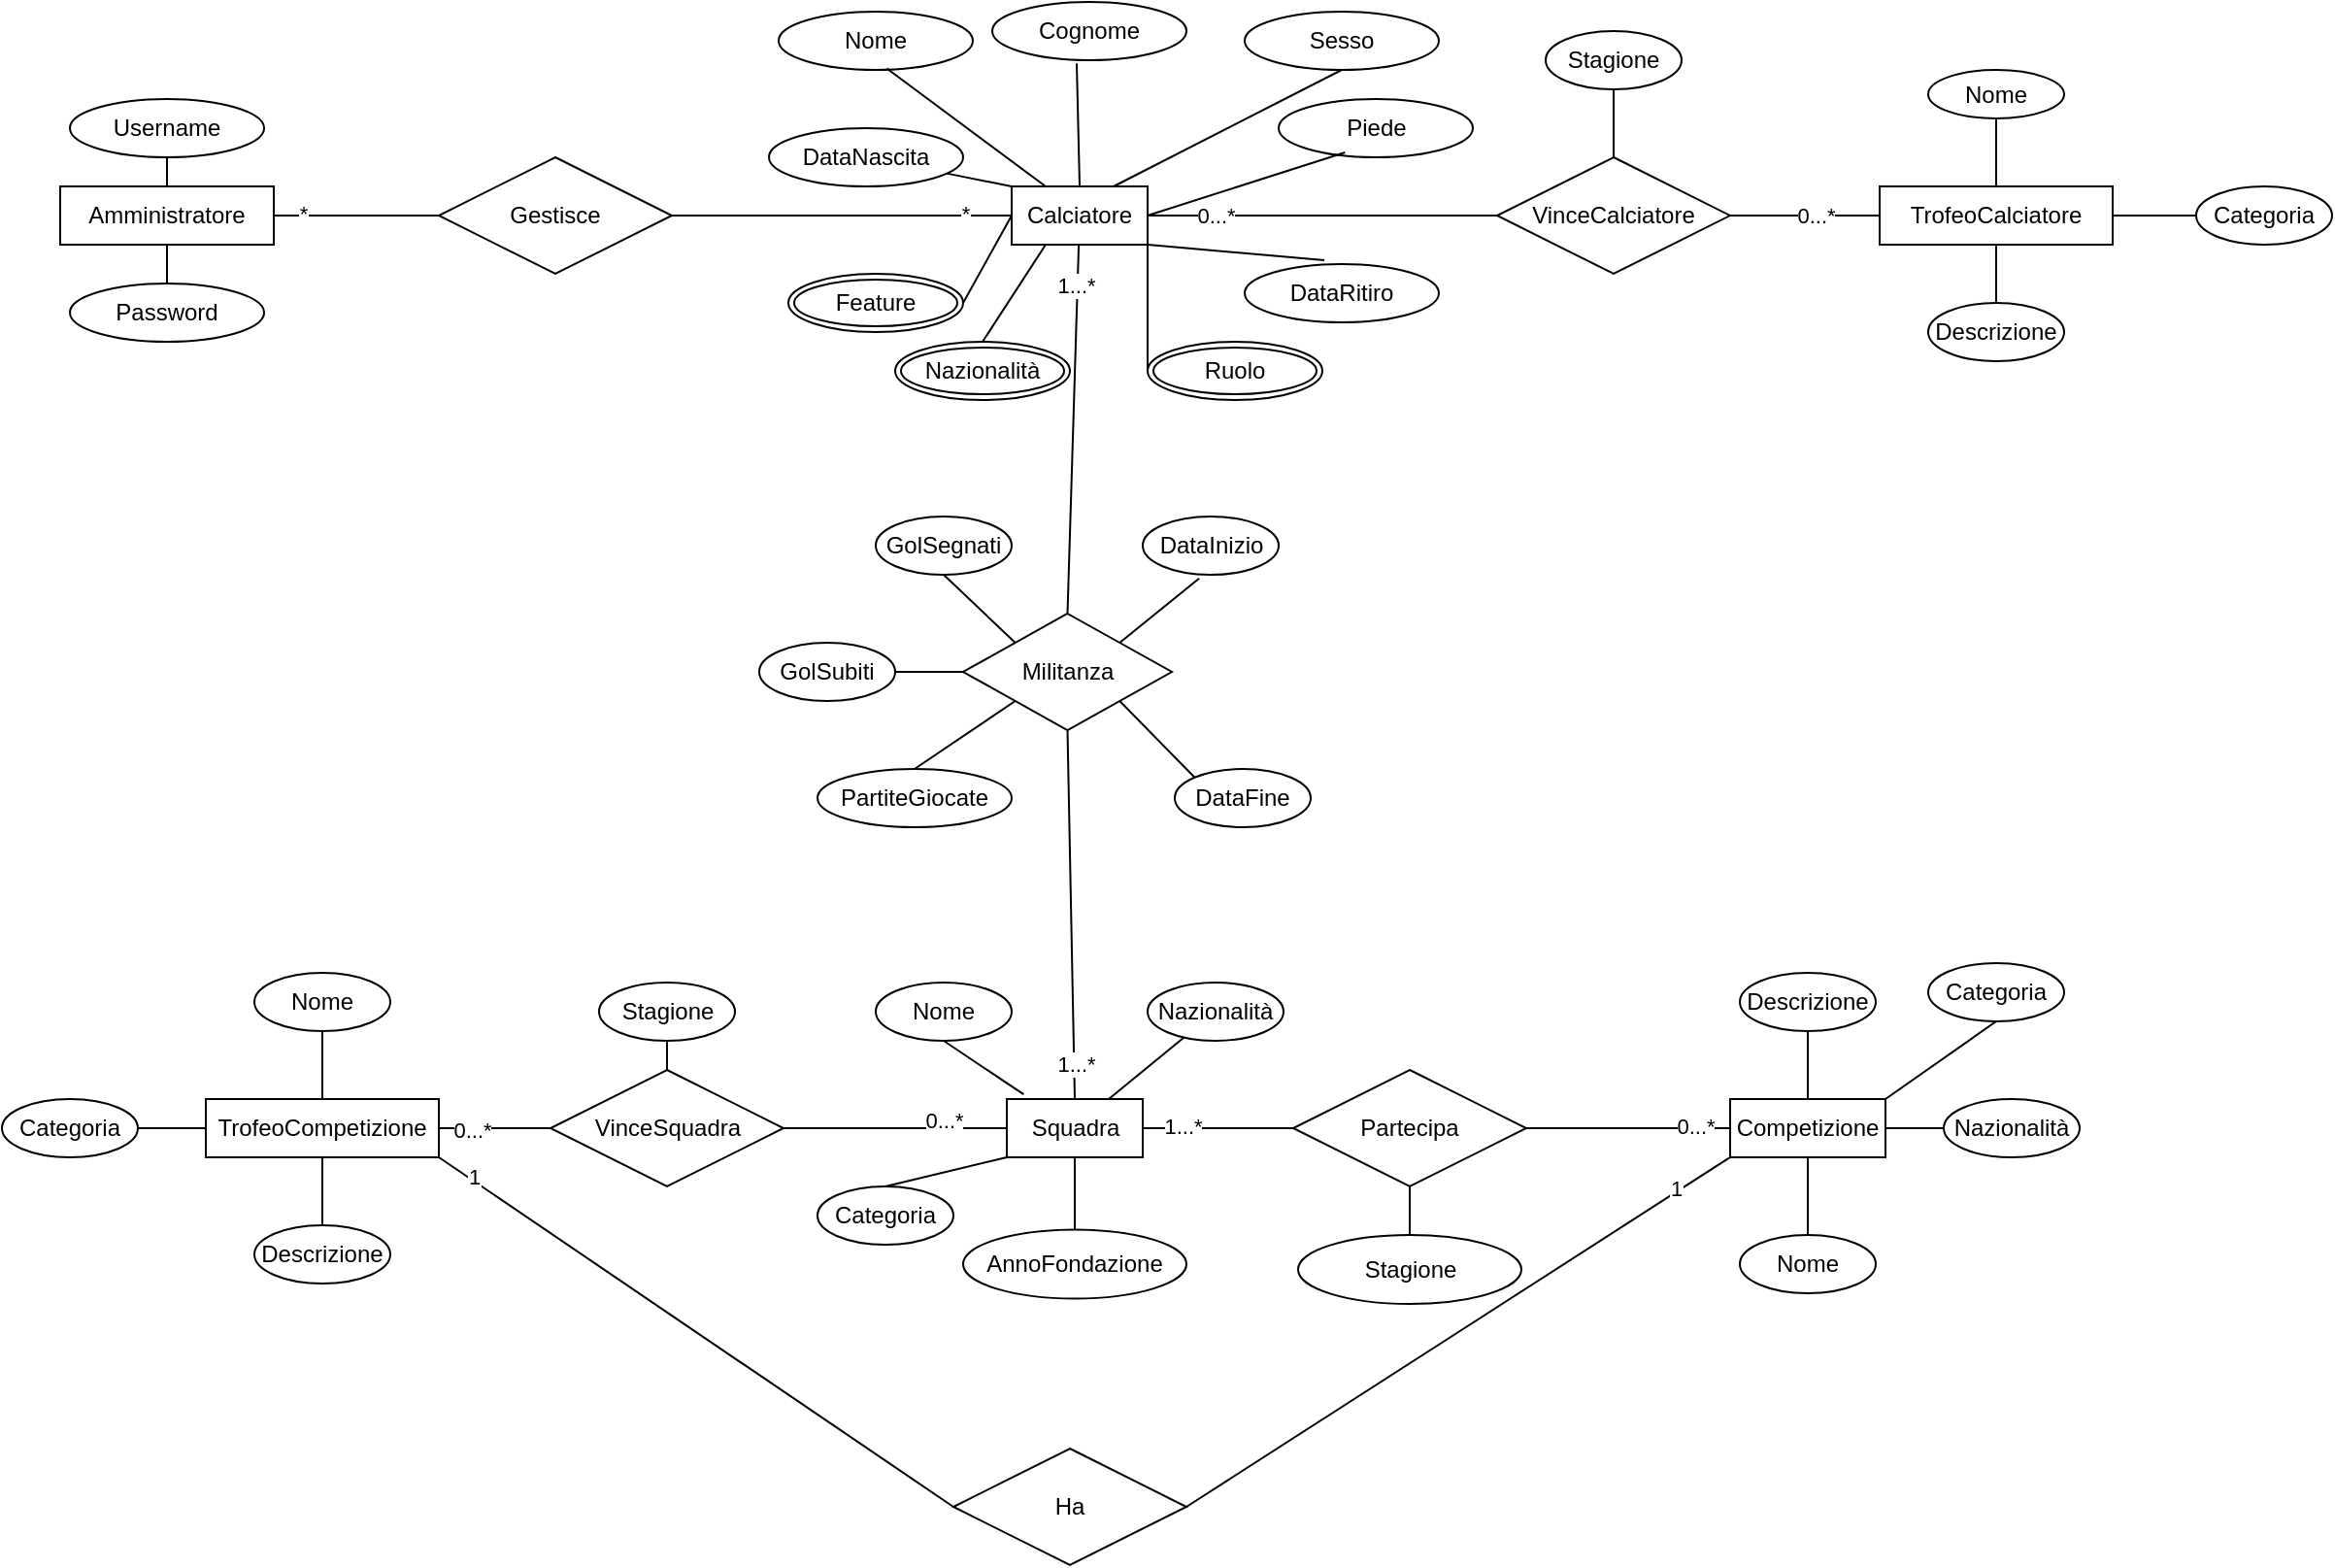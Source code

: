 <mxfile version="24.0.2" type="device">
  <diagram id="C5RBs43oDa-KdzZeNtuy" name="Page-1">
    <mxGraphModel dx="2117" dy="1707" grid="1" gridSize="10" guides="1" tooltips="1" connect="1" arrows="1" fold="1" page="1" pageScale="1" pageWidth="827" pageHeight="1169" math="0" shadow="0">
      <root>
        <mxCell id="WIyWlLk6GJQsqaUBKTNV-0" />
        <mxCell id="WIyWlLk6GJQsqaUBKTNV-1" parent="WIyWlLk6GJQsqaUBKTNV-0" />
        <mxCell id="1NZBN1DP3-KnoKSpKNE3-0" value="Calciatore" style="rounded=0;whiteSpace=wrap;html=1;" parent="WIyWlLk6GJQsqaUBKTNV-1" vertex="1">
          <mxGeometry x="260" y="-10" width="70" height="30" as="geometry" />
        </mxCell>
        <mxCell id="1NZBN1DP3-KnoKSpKNE3-1" value="Militanza" style="shape=rhombus;perimeter=rhombusPerimeter;whiteSpace=wrap;html=1;align=center;" parent="WIyWlLk6GJQsqaUBKTNV-1" vertex="1">
          <mxGeometry x="235" y="210" width="107.5" height="60" as="geometry" />
        </mxCell>
        <mxCell id="1NZBN1DP3-KnoKSpKNE3-3" value="TrofeoCalciatore" style="rounded=0;whiteSpace=wrap;html=1;" parent="WIyWlLk6GJQsqaUBKTNV-1" vertex="1">
          <mxGeometry x="707" y="-10" width="120" height="30" as="geometry" />
        </mxCell>
        <mxCell id="1NZBN1DP3-KnoKSpKNE3-4" value="Squadra" style="rounded=0;whiteSpace=wrap;html=1;" parent="WIyWlLk6GJQsqaUBKTNV-1" vertex="1">
          <mxGeometry x="257.5" y="460" width="70" height="30" as="geometry" />
        </mxCell>
        <mxCell id="1NZBN1DP3-KnoKSpKNE3-5" value="Competizione" style="rounded=0;whiteSpace=wrap;html=1;" parent="WIyWlLk6GJQsqaUBKTNV-1" vertex="1">
          <mxGeometry x="630" y="460" width="80" height="30" as="geometry" />
        </mxCell>
        <mxCell id="1NZBN1DP3-KnoKSpKNE3-25" value="" style="endArrow=none;html=1;rounded=0;exitX=1;exitY=0.5;exitDx=0;exitDy=0;entryX=0;entryY=0.5;entryDx=0;entryDy=0;" parent="WIyWlLk6GJQsqaUBKTNV-1" source="HXaW3dYZVn4k2560jxuQ-22" target="1NZBN1DP3-KnoKSpKNE3-3" edge="1">
          <mxGeometry relative="1" as="geometry">
            <mxPoint x="403" y="-110" as="sourcePoint" />
            <mxPoint x="485" as="targetPoint" />
          </mxGeometry>
        </mxCell>
        <mxCell id="RmjUIZnMxiN12pQxrKKd-7" value="0...*" style="edgeLabel;html=1;align=center;verticalAlign=middle;resizable=0;points=[];" parent="1NZBN1DP3-KnoKSpKNE3-25" vertex="1" connectable="0">
          <mxGeometry x="0.133" relative="1" as="geometry">
            <mxPoint as="offset" />
          </mxGeometry>
        </mxCell>
        <mxCell id="1NZBN1DP3-KnoKSpKNE3-26" value="" style="endArrow=none;html=1;rounded=0;exitX=0;exitY=0.5;exitDx=0;exitDy=0;entryX=1;entryY=0.5;entryDx=0;entryDy=0;" parent="WIyWlLk6GJQsqaUBKTNV-1" source="HXaW3dYZVn4k2560jxuQ-16" target="1NZBN1DP3-KnoKSpKNE3-4" edge="1">
          <mxGeometry relative="1" as="geometry">
            <mxPoint x="373" y="230" as="sourcePoint" />
            <mxPoint x="455" y="340" as="targetPoint" />
          </mxGeometry>
        </mxCell>
        <mxCell id="HXaW3dYZVn4k2560jxuQ-33" value="1...*" style="edgeLabel;html=1;align=center;verticalAlign=middle;resizable=0;points=[];" parent="1NZBN1DP3-KnoKSpKNE3-26" vertex="1" connectable="0">
          <mxGeometry x="0.467" y="-1" relative="1" as="geometry">
            <mxPoint as="offset" />
          </mxGeometry>
        </mxCell>
        <mxCell id="1NZBN1DP3-KnoKSpKNE3-31" value="Nome" style="ellipse;whiteSpace=wrap;html=1;align=center;" parent="WIyWlLk6GJQsqaUBKTNV-1" vertex="1">
          <mxGeometry x="140" y="-100" width="100" height="30" as="geometry" />
        </mxCell>
        <mxCell id="1NZBN1DP3-KnoKSpKNE3-34" value="Cognome" style="ellipse;whiteSpace=wrap;html=1;align=center;" parent="WIyWlLk6GJQsqaUBKTNV-1" vertex="1">
          <mxGeometry x="250" y="-105" width="100" height="30" as="geometry" />
        </mxCell>
        <mxCell id="1NZBN1DP3-KnoKSpKNE3-36" value="Piede" style="ellipse;whiteSpace=wrap;html=1;align=center;" parent="WIyWlLk6GJQsqaUBKTNV-1" vertex="1">
          <mxGeometry x="397.5" y="-55" width="100" height="30" as="geometry" />
        </mxCell>
        <mxCell id="1NZBN1DP3-KnoKSpKNE3-37" value="Data&lt;span style=&quot;background-color: initial;&quot;&gt;Nascita&lt;/span&gt;" style="ellipse;whiteSpace=wrap;html=1;align=center;" parent="WIyWlLk6GJQsqaUBKTNV-1" vertex="1">
          <mxGeometry x="135" y="-40" width="100" height="30" as="geometry" />
        </mxCell>
        <mxCell id="1NZBN1DP3-KnoKSpKNE3-39" value="Ruolo" style="ellipse;shape=doubleEllipse;margin=3;whiteSpace=wrap;html=1;align=center;" parent="WIyWlLk6GJQsqaUBKTNV-1" vertex="1">
          <mxGeometry x="330" y="70" width="90" height="30" as="geometry" />
        </mxCell>
        <mxCell id="1NZBN1DP3-KnoKSpKNE3-40" value="Feature" style="ellipse;shape=doubleEllipse;margin=3;whiteSpace=wrap;html=1;align=center;" parent="WIyWlLk6GJQsqaUBKTNV-1" vertex="1">
          <mxGeometry x="145" y="35" width="90" height="30" as="geometry" />
        </mxCell>
        <mxCell id="1NZBN1DP3-KnoKSpKNE3-41" value="" style="endArrow=none;html=1;rounded=0;entryX=0;entryY=0;entryDx=0;entryDy=0;" parent="WIyWlLk6GJQsqaUBKTNV-1" source="1NZBN1DP3-KnoKSpKNE3-37" target="1NZBN1DP3-KnoKSpKNE3-0" edge="1">
          <mxGeometry relative="1" as="geometry">
            <mxPoint x="340" y="40" as="sourcePoint" />
            <mxPoint x="500" y="40" as="targetPoint" />
          </mxGeometry>
        </mxCell>
        <mxCell id="1NZBN1DP3-KnoKSpKNE3-43" value="" style="endArrow=none;html=1;rounded=0;entryX=0;entryY=0.5;entryDx=0;entryDy=0;exitX=1;exitY=0.5;exitDx=0;exitDy=0;" parent="WIyWlLk6GJQsqaUBKTNV-1" source="1NZBN1DP3-KnoKSpKNE3-40" target="1NZBN1DP3-KnoKSpKNE3-0" edge="1">
          <mxGeometry relative="1" as="geometry">
            <mxPoint x="143" y="-44" as="sourcePoint" />
            <mxPoint x="270" as="targetPoint" />
          </mxGeometry>
        </mxCell>
        <mxCell id="1NZBN1DP3-KnoKSpKNE3-44" value="" style="endArrow=none;html=1;rounded=0;entryX=0.25;entryY=0;entryDx=0;entryDy=0;exitX=0.557;exitY=0.974;exitDx=0;exitDy=0;exitPerimeter=0;" parent="WIyWlLk6GJQsqaUBKTNV-1" source="1NZBN1DP3-KnoKSpKNE3-31" target="1NZBN1DP3-KnoKSpKNE3-0" edge="1">
          <mxGeometry relative="1" as="geometry">
            <mxPoint x="153" y="-34" as="sourcePoint" />
            <mxPoint x="280" y="10" as="targetPoint" />
          </mxGeometry>
        </mxCell>
        <mxCell id="1NZBN1DP3-KnoKSpKNE3-45" value="" style="endArrow=none;html=1;rounded=0;entryX=0.5;entryY=0;entryDx=0;entryDy=0;exitX=0.435;exitY=1.053;exitDx=0;exitDy=0;exitPerimeter=0;" parent="WIyWlLk6GJQsqaUBKTNV-1" source="1NZBN1DP3-KnoKSpKNE3-34" target="1NZBN1DP3-KnoKSpKNE3-0" edge="1">
          <mxGeometry relative="1" as="geometry">
            <mxPoint x="163" y="-24" as="sourcePoint" />
            <mxPoint x="290" y="20" as="targetPoint" />
          </mxGeometry>
        </mxCell>
        <mxCell id="1NZBN1DP3-KnoKSpKNE3-46" value="" style="endArrow=none;html=1;rounded=0;entryX=1;entryY=0.5;entryDx=0;entryDy=0;exitX=0.342;exitY=0.917;exitDx=0;exitDy=0;exitPerimeter=0;" parent="WIyWlLk6GJQsqaUBKTNV-1" source="1NZBN1DP3-KnoKSpKNE3-36" target="1NZBN1DP3-KnoKSpKNE3-0" edge="1">
          <mxGeometry relative="1" as="geometry">
            <mxPoint x="173" y="-14" as="sourcePoint" />
            <mxPoint x="300" y="30" as="targetPoint" />
          </mxGeometry>
        </mxCell>
        <mxCell id="1NZBN1DP3-KnoKSpKNE3-48" value="" style="endArrow=none;html=1;rounded=0;entryX=0;entryY=0.5;entryDx=0;entryDy=0;exitX=1;exitY=0.75;exitDx=0;exitDy=0;" parent="WIyWlLk6GJQsqaUBKTNV-1" source="1NZBN1DP3-KnoKSpKNE3-0" target="1NZBN1DP3-KnoKSpKNE3-39" edge="1">
          <mxGeometry relative="1" as="geometry">
            <mxPoint x="183" y="-4" as="sourcePoint" />
            <mxPoint x="310" y="40" as="targetPoint" />
          </mxGeometry>
        </mxCell>
        <mxCell id="1NZBN1DP3-KnoKSpKNE3-51" value="Descrizione" style="ellipse;whiteSpace=wrap;html=1;align=center;" parent="WIyWlLk6GJQsqaUBKTNV-1" vertex="1">
          <mxGeometry x="732" y="50" width="70" height="30" as="geometry" />
        </mxCell>
        <mxCell id="1NZBN1DP3-KnoKSpKNE3-52" value="Nome" style="ellipse;whiteSpace=wrap;html=1;align=center;" parent="WIyWlLk6GJQsqaUBKTNV-1" vertex="1">
          <mxGeometry x="732" y="-70" width="70" height="25" as="geometry" />
        </mxCell>
        <mxCell id="1NZBN1DP3-KnoKSpKNE3-53" value="" style="endArrow=none;html=1;rounded=0;exitX=0.5;exitY=0;exitDx=0;exitDy=0;entryX=0.5;entryY=1;entryDx=0;entryDy=0;" parent="WIyWlLk6GJQsqaUBKTNV-1" source="1NZBN1DP3-KnoKSpKNE3-3" target="1NZBN1DP3-KnoKSpKNE3-52" edge="1">
          <mxGeometry relative="1" as="geometry">
            <mxPoint x="350" y="-105" as="sourcePoint" />
            <mxPoint x="432" y="5" as="targetPoint" />
          </mxGeometry>
        </mxCell>
        <mxCell id="1NZBN1DP3-KnoKSpKNE3-54" value="" style="endArrow=none;html=1;rounded=0;exitX=0.5;exitY=0;exitDx=0;exitDy=0;entryX=0.5;entryY=1;entryDx=0;entryDy=0;" parent="WIyWlLk6GJQsqaUBKTNV-1" source="1NZBN1DP3-KnoKSpKNE3-51" target="1NZBN1DP3-KnoKSpKNE3-3" edge="1">
          <mxGeometry relative="1" as="geometry">
            <mxPoint x="360" y="-95" as="sourcePoint" />
            <mxPoint x="442" y="15" as="targetPoint" />
          </mxGeometry>
        </mxCell>
        <mxCell id="1NZBN1DP3-KnoKSpKNE3-57" value="Nome" style="ellipse;whiteSpace=wrap;html=1;align=center;" parent="WIyWlLk6GJQsqaUBKTNV-1" vertex="1">
          <mxGeometry x="190" y="400" width="70" height="30" as="geometry" />
        </mxCell>
        <mxCell id="1NZBN1DP3-KnoKSpKNE3-58" value="Nazionalità" style="ellipse;whiteSpace=wrap;html=1;align=center;" parent="WIyWlLk6GJQsqaUBKTNV-1" vertex="1">
          <mxGeometry x="330" y="400" width="70" height="30" as="geometry" />
        </mxCell>
        <mxCell id="1NZBN1DP3-KnoKSpKNE3-59" value="" style="endArrow=none;html=1;rounded=0;entryX=0.5;entryY=1;entryDx=0;entryDy=0;exitX=0.124;exitY=-0.08;exitDx=0;exitDy=0;exitPerimeter=0;" parent="WIyWlLk6GJQsqaUBKTNV-1" source="1NZBN1DP3-KnoKSpKNE3-4" target="1NZBN1DP3-KnoKSpKNE3-57" edge="1">
          <mxGeometry relative="1" as="geometry">
            <mxPoint x="379" y="283.93" as="sourcePoint" />
            <mxPoint x="305" y="473.93" as="targetPoint" />
          </mxGeometry>
        </mxCell>
        <mxCell id="1NZBN1DP3-KnoKSpKNE3-60" value="" style="endArrow=none;html=1;rounded=0;exitX=0.75;exitY=0;exitDx=0;exitDy=0;" parent="WIyWlLk6GJQsqaUBKTNV-1" source="1NZBN1DP3-KnoKSpKNE3-4" target="1NZBN1DP3-KnoKSpKNE3-58" edge="1">
          <mxGeometry relative="1" as="geometry">
            <mxPoint x="389" y="293.93" as="sourcePoint" />
            <mxPoint x="315" y="483.93" as="targetPoint" />
          </mxGeometry>
        </mxCell>
        <mxCell id="1NZBN1DP3-KnoKSpKNE3-61" value="Nome" style="ellipse;whiteSpace=wrap;html=1;align=center;" parent="WIyWlLk6GJQsqaUBKTNV-1" vertex="1">
          <mxGeometry x="635" y="530" width="70" height="30" as="geometry" />
        </mxCell>
        <mxCell id="1NZBN1DP3-KnoKSpKNE3-62" value="Nazionalità" style="ellipse;whiteSpace=wrap;html=1;align=center;" parent="WIyWlLk6GJQsqaUBKTNV-1" vertex="1">
          <mxGeometry x="740" y="460" width="70" height="30" as="geometry" />
        </mxCell>
        <mxCell id="1NZBN1DP3-KnoKSpKNE3-63" value="" style="endArrow=none;html=1;rounded=0;entryX=0.5;entryY=1;entryDx=0;entryDy=0;exitX=0.5;exitY=0;exitDx=0;exitDy=0;" parent="WIyWlLk6GJQsqaUBKTNV-1" source="1NZBN1DP3-KnoKSpKNE3-61" target="1NZBN1DP3-KnoKSpKNE3-5" edge="1">
          <mxGeometry relative="1" as="geometry">
            <mxPoint x="529" y="280" as="sourcePoint" />
            <mxPoint x="455" y="470" as="targetPoint" />
          </mxGeometry>
        </mxCell>
        <mxCell id="1NZBN1DP3-KnoKSpKNE3-64" value="" style="endArrow=none;html=1;rounded=0;entryX=1;entryY=0.5;entryDx=0;entryDy=0;exitX=0;exitY=0.5;exitDx=0;exitDy=0;" parent="WIyWlLk6GJQsqaUBKTNV-1" source="1NZBN1DP3-KnoKSpKNE3-62" target="1NZBN1DP3-KnoKSpKNE3-5" edge="1">
          <mxGeometry relative="1" as="geometry">
            <mxPoint x="539" y="290" as="sourcePoint" />
            <mxPoint x="465" y="480" as="targetPoint" />
          </mxGeometry>
        </mxCell>
        <mxCell id="1NZBN1DP3-KnoKSpKNE3-77" value="Stagione" style="ellipse;whiteSpace=wrap;html=1;align=center;" parent="WIyWlLk6GJQsqaUBKTNV-1" vertex="1">
          <mxGeometry x="535" y="-90" width="70" height="30" as="geometry" />
        </mxCell>
        <mxCell id="1NZBN1DP3-KnoKSpKNE3-82" value="" style="endArrow=none;html=1;rounded=0;exitX=0.5;exitY=1;exitDx=0;exitDy=0;entryX=0.5;entryY=0;entryDx=0;entryDy=0;" parent="WIyWlLk6GJQsqaUBKTNV-1" source="1NZBN1DP3-KnoKSpKNE3-77" target="HXaW3dYZVn4k2560jxuQ-22" edge="1">
          <mxGeometry relative="1" as="geometry">
            <mxPoint x="553" y="-100" as="sourcePoint" />
            <mxPoint x="780.0" y="-90" as="targetPoint" />
          </mxGeometry>
        </mxCell>
        <mxCell id="1NZBN1DP3-KnoKSpKNE3-84" value="DataInizio" style="ellipse;whiteSpace=wrap;html=1;align=center;" parent="WIyWlLk6GJQsqaUBKTNV-1" vertex="1">
          <mxGeometry x="327.5" y="160" width="70" height="30" as="geometry" />
        </mxCell>
        <mxCell id="1NZBN1DP3-KnoKSpKNE3-85" value="DataFine" style="ellipse;whiteSpace=wrap;html=1;align=center;" parent="WIyWlLk6GJQsqaUBKTNV-1" vertex="1">
          <mxGeometry x="344" y="290" width="70" height="30" as="geometry" />
        </mxCell>
        <mxCell id="1NZBN1DP3-KnoKSpKNE3-89" style="edgeStyle=orthogonalEdgeStyle;rounded=0;orthogonalLoop=1;jettySize=auto;html=1;exitX=0.5;exitY=1;exitDx=0;exitDy=0;" parent="WIyWlLk6GJQsqaUBKTNV-1" edge="1">
          <mxGeometry relative="1" as="geometry">
            <mxPoint x="335" y="180" as="sourcePoint" />
            <mxPoint x="335" y="180" as="targetPoint" />
          </mxGeometry>
        </mxCell>
        <mxCell id="1NZBN1DP3-KnoKSpKNE3-92" value="" style="endArrow=none;html=1;rounded=0;exitX=0.415;exitY=1.062;exitDx=0;exitDy=0;entryX=1;entryY=0;entryDx=0;entryDy=0;exitPerimeter=0;" parent="WIyWlLk6GJQsqaUBKTNV-1" source="1NZBN1DP3-KnoKSpKNE3-84" target="1NZBN1DP3-KnoKSpKNE3-1" edge="1">
          <mxGeometry relative="1" as="geometry">
            <mxPoint x="557.5" y="185" as="sourcePoint" />
            <mxPoint x="592.5" y="200" as="targetPoint" />
          </mxGeometry>
        </mxCell>
        <mxCell id="1NZBN1DP3-KnoKSpKNE3-93" value="" style="endArrow=none;html=1;rounded=0;exitX=1;exitY=1;exitDx=0;exitDy=0;entryX=0;entryY=0;entryDx=0;entryDy=0;" parent="WIyWlLk6GJQsqaUBKTNV-1" source="1NZBN1DP3-KnoKSpKNE3-1" target="1NZBN1DP3-KnoKSpKNE3-85" edge="1">
          <mxGeometry relative="1" as="geometry">
            <mxPoint x="567.5" y="195" as="sourcePoint" />
            <mxPoint x="602.5" y="210" as="targetPoint" />
          </mxGeometry>
        </mxCell>
        <mxCell id="1NZBN1DP3-KnoKSpKNE3-97" value="GolSegnati" style="ellipse;whiteSpace=wrap;html=1;align=center;" parent="WIyWlLk6GJQsqaUBKTNV-1" vertex="1">
          <mxGeometry x="190" y="160" width="70" height="30" as="geometry" />
        </mxCell>
        <mxCell id="1NZBN1DP3-KnoKSpKNE3-98" value="GolSubiti" style="ellipse;whiteSpace=wrap;html=1;align=center;" parent="WIyWlLk6GJQsqaUBKTNV-1" vertex="1">
          <mxGeometry x="130" y="225" width="70" height="30" as="geometry" />
        </mxCell>
        <mxCell id="1NZBN1DP3-KnoKSpKNE3-100" value="PartiteGiocate" style="ellipse;whiteSpace=wrap;html=1;align=center;" parent="WIyWlLk6GJQsqaUBKTNV-1" vertex="1">
          <mxGeometry x="160" y="290" width="100" height="30" as="geometry" />
        </mxCell>
        <mxCell id="1NZBN1DP3-KnoKSpKNE3-102" value="" style="endArrow=none;html=1;rounded=0;exitX=0;exitY=0;exitDx=0;exitDy=0;entryX=0.5;entryY=1;entryDx=0;entryDy=0;" parent="WIyWlLk6GJQsqaUBKTNV-1" source="1NZBN1DP3-KnoKSpKNE3-1" target="1NZBN1DP3-KnoKSpKNE3-97" edge="1">
          <mxGeometry relative="1" as="geometry">
            <mxPoint x="-11.82" y="229.43" as="sourcePoint" />
            <mxPoint x="337.5" y="261" as="targetPoint" />
          </mxGeometry>
        </mxCell>
        <mxCell id="1NZBN1DP3-KnoKSpKNE3-104" value="" style="endArrow=none;html=1;rounded=0;exitX=0.5;exitY=0;exitDx=0;exitDy=0;entryX=0;entryY=1;entryDx=0;entryDy=0;" parent="WIyWlLk6GJQsqaUBKTNV-1" source="1NZBN1DP3-KnoKSpKNE3-100" target="1NZBN1DP3-KnoKSpKNE3-1" edge="1">
          <mxGeometry relative="1" as="geometry">
            <mxPoint x="375.5" y="220" as="sourcePoint" />
            <mxPoint x="52.5" y="260" as="targetPoint" />
          </mxGeometry>
        </mxCell>
        <mxCell id="1NZBN1DP3-KnoKSpKNE3-106" value="" style="endArrow=none;html=1;rounded=0;entryX=1;entryY=0.5;entryDx=0;entryDy=0;exitX=0;exitY=0.5;exitDx=0;exitDy=0;" parent="WIyWlLk6GJQsqaUBKTNV-1" source="1NZBN1DP3-KnoKSpKNE3-1" target="1NZBN1DP3-KnoKSpKNE3-98" edge="1">
          <mxGeometry relative="1" as="geometry">
            <mxPoint x="-7.955" y="260" as="sourcePoint" />
            <mxPoint x="377.5" y="301" as="targetPoint" />
          </mxGeometry>
        </mxCell>
        <mxCell id="1NZBN1DP3-KnoKSpKNE3-108" value="Nazionalità" style="ellipse;shape=doubleEllipse;margin=3;whiteSpace=wrap;html=1;align=center;" parent="WIyWlLk6GJQsqaUBKTNV-1" vertex="1">
          <mxGeometry x="200" y="70" width="90" height="30" as="geometry" />
        </mxCell>
        <mxCell id="1NZBN1DP3-KnoKSpKNE3-109" value="" style="endArrow=none;html=1;rounded=0;exitX=0.5;exitY=0;exitDx=0;exitDy=0;entryX=0.25;entryY=1;entryDx=0;entryDy=0;" parent="WIyWlLk6GJQsqaUBKTNV-1" source="1NZBN1DP3-KnoKSpKNE3-108" target="1NZBN1DP3-KnoKSpKNE3-0" edge="1">
          <mxGeometry relative="1" as="geometry">
            <mxPoint x="160" y="15" as="sourcePoint" />
            <mxPoint x="260" y="20" as="targetPoint" />
          </mxGeometry>
        </mxCell>
        <mxCell id="1NZBN1DP3-KnoKSpKNE3-111" value="DataRitiro" style="ellipse;whiteSpace=wrap;html=1;align=center;" parent="WIyWlLk6GJQsqaUBKTNV-1" vertex="1">
          <mxGeometry x="380" y="30" width="100" height="30" as="geometry" />
        </mxCell>
        <mxCell id="1NZBN1DP3-KnoKSpKNE3-112" value="" style="endArrow=none;html=1;rounded=0;entryX=0.41;entryY=-0.067;entryDx=0;entryDy=0;exitX=1;exitY=1;exitDx=0;exitDy=0;entryPerimeter=0;" parent="WIyWlLk6GJQsqaUBKTNV-1" source="1NZBN1DP3-KnoKSpKNE3-0" target="1NZBN1DP3-KnoKSpKNE3-111" edge="1">
          <mxGeometry relative="1" as="geometry">
            <mxPoint x="374" y="-32" as="sourcePoint" />
            <mxPoint x="340" y="15" as="targetPoint" />
          </mxGeometry>
        </mxCell>
        <mxCell id="1NZBN1DP3-KnoKSpKNE3-136" value="AnnoFondazione" style="ellipse;whiteSpace=wrap;html=1;align=center;" parent="WIyWlLk6GJQsqaUBKTNV-1" vertex="1">
          <mxGeometry x="235" y="527.25" width="115" height="35.5" as="geometry" />
        </mxCell>
        <mxCell id="1NZBN1DP3-KnoKSpKNE3-137" value="" style="endArrow=none;html=1;rounded=0;exitX=0.5;exitY=1;exitDx=0;exitDy=0;entryX=0.5;entryY=0;entryDx=0;entryDy=0;" parent="WIyWlLk6GJQsqaUBKTNV-1" source="1NZBN1DP3-KnoKSpKNE3-4" target="1NZBN1DP3-KnoKSpKNE3-136" edge="1">
          <mxGeometry relative="1" as="geometry">
            <mxPoint x="305" y="503.93" as="sourcePoint" />
            <mxPoint x="229" y="537.93" as="targetPoint" />
          </mxGeometry>
        </mxCell>
        <mxCell id="HXaW3dYZVn4k2560jxuQ-17" value="" style="endArrow=none;html=1;rounded=0;exitX=0;exitY=0.5;exitDx=0;exitDy=0;entryX=1;entryY=0.5;entryDx=0;entryDy=0;" parent="WIyWlLk6GJQsqaUBKTNV-1" source="1NZBN1DP3-KnoKSpKNE3-5" target="HXaW3dYZVn4k2560jxuQ-16" edge="1">
          <mxGeometry relative="1" as="geometry">
            <mxPoint x="580" y="475" as="sourcePoint" />
            <mxPoint x="570" y="537" as="targetPoint" />
          </mxGeometry>
        </mxCell>
        <mxCell id="HXaW3dYZVn4k2560jxuQ-34" value="0...*" style="edgeLabel;html=1;align=center;verticalAlign=middle;resizable=0;points=[];" parent="HXaW3dYZVn4k2560jxuQ-17" vertex="1" connectable="0">
          <mxGeometry x="-0.655" y="-1" relative="1" as="geometry">
            <mxPoint as="offset" />
          </mxGeometry>
        </mxCell>
        <mxCell id="HXaW3dYZVn4k2560jxuQ-16" value="Partecipa" style="shape=rhombus;perimeter=rhombusPerimeter;whiteSpace=wrap;html=1;align=center;" parent="WIyWlLk6GJQsqaUBKTNV-1" vertex="1">
          <mxGeometry x="405" y="445" width="120" height="60" as="geometry" />
        </mxCell>
        <mxCell id="HXaW3dYZVn4k2560jxuQ-22" value="VinceCalciatore&lt;br&gt;" style="shape=rhombus;perimeter=rhombusPerimeter;whiteSpace=wrap;html=1;align=center;" parent="WIyWlLk6GJQsqaUBKTNV-1" vertex="1">
          <mxGeometry x="510" y="-25" width="120" height="60" as="geometry" />
        </mxCell>
        <mxCell id="2khIARLb_W-reCzCLCh1-0" value="Stagione" style="ellipse;whiteSpace=wrap;html=1;align=center;" parent="WIyWlLk6GJQsqaUBKTNV-1" vertex="1">
          <mxGeometry x="407.5" y="530" width="115" height="35.5" as="geometry" />
        </mxCell>
        <mxCell id="2khIARLb_W-reCzCLCh1-1" value="" style="endArrow=none;html=1;rounded=0;exitX=0.5;exitY=1;exitDx=0;exitDy=0;entryX=0.5;entryY=0;entryDx=0;entryDy=0;" parent="WIyWlLk6GJQsqaUBKTNV-1" source="HXaW3dYZVn4k2560jxuQ-16" target="2khIARLb_W-reCzCLCh1-0" edge="1">
          <mxGeometry relative="1" as="geometry">
            <mxPoint x="477.75" y="560" as="sourcePoint" />
            <mxPoint x="393.75" y="604" as="targetPoint" />
          </mxGeometry>
        </mxCell>
        <mxCell id="2khIARLb_W-reCzCLCh1-3" style="edgeStyle=orthogonalEdgeStyle;rounded=0;orthogonalLoop=1;jettySize=auto;html=1;exitX=0.5;exitY=1;exitDx=0;exitDy=0;" parent="WIyWlLk6GJQsqaUBKTNV-1" source="1NZBN1DP3-KnoKSpKNE3-136" target="1NZBN1DP3-KnoKSpKNE3-136" edge="1">
          <mxGeometry relative="1" as="geometry" />
        </mxCell>
        <mxCell id="2khIARLb_W-reCzCLCh1-5" value="" style="endArrow=none;html=1;rounded=0;entryX=0;entryY=0.5;entryDx=0;entryDy=0;" parent="WIyWlLk6GJQsqaUBKTNV-1" source="1NZBN1DP3-KnoKSpKNE3-0" target="HXaW3dYZVn4k2560jxuQ-22" edge="1">
          <mxGeometry relative="1" as="geometry">
            <mxPoint x="750" y="-5" as="sourcePoint" />
            <mxPoint x="870" y="-5" as="targetPoint" />
          </mxGeometry>
        </mxCell>
        <mxCell id="RmjUIZnMxiN12pQxrKKd-8" value="0...*" style="edgeLabel;html=1;align=center;verticalAlign=middle;resizable=0;points=[];" parent="2khIARLb_W-reCzCLCh1-5" vertex="1" connectable="0">
          <mxGeometry x="-0.616" relative="1" as="geometry">
            <mxPoint as="offset" />
          </mxGeometry>
        </mxCell>
        <mxCell id="2khIARLb_W-reCzCLCh1-7" value="TrofeoCompetizione" style="rounded=0;whiteSpace=wrap;html=1;" parent="WIyWlLk6GJQsqaUBKTNV-1" vertex="1">
          <mxGeometry x="-155" y="460" width="120" height="30" as="geometry" />
        </mxCell>
        <mxCell id="2khIARLb_W-reCzCLCh1-9" value="Descrizione" style="ellipse;whiteSpace=wrap;html=1;align=center;" parent="WIyWlLk6GJQsqaUBKTNV-1" vertex="1">
          <mxGeometry x="-130" y="525" width="70" height="30" as="geometry" />
        </mxCell>
        <mxCell id="2khIARLb_W-reCzCLCh1-10" value="Nome" style="ellipse;whiteSpace=wrap;html=1;align=center;" parent="WIyWlLk6GJQsqaUBKTNV-1" vertex="1">
          <mxGeometry x="-130" y="395" width="70" height="30" as="geometry" />
        </mxCell>
        <mxCell id="2khIARLb_W-reCzCLCh1-11" value="" style="endArrow=none;html=1;rounded=0;exitX=0.5;exitY=0;exitDx=0;exitDy=0;entryX=0.5;entryY=1;entryDx=0;entryDy=0;" parent="WIyWlLk6GJQsqaUBKTNV-1" source="2khIARLb_W-reCzCLCh1-7" target="2khIARLb_W-reCzCLCh1-10" edge="1">
          <mxGeometry relative="1" as="geometry">
            <mxPoint x="-512" y="367.75" as="sourcePoint" />
            <mxPoint x="-430" y="477.75" as="targetPoint" />
          </mxGeometry>
        </mxCell>
        <mxCell id="2khIARLb_W-reCzCLCh1-12" value="" style="endArrow=none;html=1;rounded=0;exitX=0.5;exitY=0;exitDx=0;exitDy=0;entryX=0.5;entryY=1;entryDx=0;entryDy=0;" parent="WIyWlLk6GJQsqaUBKTNV-1" source="2khIARLb_W-reCzCLCh1-9" target="2khIARLb_W-reCzCLCh1-7" edge="1">
          <mxGeometry relative="1" as="geometry">
            <mxPoint x="-502" y="377.75" as="sourcePoint" />
            <mxPoint x="-420" y="487.75" as="targetPoint" />
          </mxGeometry>
        </mxCell>
        <mxCell id="2khIARLb_W-reCzCLCh1-16" value="Stagione" style="ellipse;whiteSpace=wrap;html=1;align=center;" parent="WIyWlLk6GJQsqaUBKTNV-1" vertex="1">
          <mxGeometry x="47.5" y="400" width="70" height="30" as="geometry" />
        </mxCell>
        <mxCell id="2khIARLb_W-reCzCLCh1-17" value="" style="endArrow=none;html=1;rounded=0;exitX=0.5;exitY=1;exitDx=0;exitDy=0;entryX=0.5;entryY=0;entryDx=0;entryDy=0;" parent="WIyWlLk6GJQsqaUBKTNV-1" source="2khIARLb_W-reCzCLCh1-16" target="2khIARLb_W-reCzCLCh1-18" edge="1">
          <mxGeometry relative="1" as="geometry">
            <mxPoint x="-132.0" y="370.25" as="sourcePoint" />
            <mxPoint x="95.0" y="380.25" as="targetPoint" />
          </mxGeometry>
        </mxCell>
        <mxCell id="2khIARLb_W-reCzCLCh1-18" value="VinceSquadra" style="shape=rhombus;perimeter=rhombusPerimeter;whiteSpace=wrap;html=1;align=center;" parent="WIyWlLk6GJQsqaUBKTNV-1" vertex="1">
          <mxGeometry x="22.5" y="445" width="120" height="60" as="geometry" />
        </mxCell>
        <mxCell id="2khIARLb_W-reCzCLCh1-20" value="" style="endArrow=none;html=1;rounded=0;entryX=0;entryY=0.5;entryDx=0;entryDy=0;exitX=1;exitY=0.5;exitDx=0;exitDy=0;" parent="WIyWlLk6GJQsqaUBKTNV-1" source="2khIARLb_W-reCzCLCh1-18" target="1NZBN1DP3-KnoKSpKNE3-4" edge="1">
          <mxGeometry relative="1" as="geometry">
            <mxPoint x="180" y="530" as="sourcePoint" />
            <mxPoint x="-310" y="516" as="targetPoint" />
          </mxGeometry>
        </mxCell>
        <mxCell id="RmjUIZnMxiN12pQxrKKd-5" value="0...*" style="edgeLabel;html=1;align=center;verticalAlign=middle;resizable=0;points=[];" parent="2khIARLb_W-reCzCLCh1-20" vertex="1" connectable="0">
          <mxGeometry x="0.428" y="4" relative="1" as="geometry">
            <mxPoint as="offset" />
          </mxGeometry>
        </mxCell>
        <mxCell id="2khIARLb_W-reCzCLCh1-21" value="" style="endArrow=none;html=1;rounded=0;exitX=1;exitY=0.5;exitDx=0;exitDy=0;entryX=0;entryY=0.5;entryDx=0;entryDy=0;" parent="WIyWlLk6GJQsqaUBKTNV-1" source="2khIARLb_W-reCzCLCh1-7" target="2khIARLb_W-reCzCLCh1-18" edge="1">
          <mxGeometry relative="1" as="geometry">
            <mxPoint x="-310" y="553.25" as="sourcePoint" />
            <mxPoint x="-265" y="513.25" as="targetPoint" />
          </mxGeometry>
        </mxCell>
        <mxCell id="RmjUIZnMxiN12pQxrKKd-6" value="0...*" style="edgeLabel;html=1;align=center;verticalAlign=middle;resizable=0;points=[];" parent="2khIARLb_W-reCzCLCh1-21" vertex="1" connectable="0">
          <mxGeometry x="-0.424" y="-1" relative="1" as="geometry">
            <mxPoint as="offset" />
          </mxGeometry>
        </mxCell>
        <mxCell id="RmjUIZnMxiN12pQxrKKd-1" value="" style="endArrow=none;html=1;rounded=0;exitX=0.5;exitY=1;exitDx=0;exitDy=0;entryX=0.5;entryY=0;entryDx=0;entryDy=0;" parent="WIyWlLk6GJQsqaUBKTNV-1" source="1NZBN1DP3-KnoKSpKNE3-1" target="1NZBN1DP3-KnoKSpKNE3-4" edge="1">
          <mxGeometry relative="1" as="geometry">
            <mxPoint x="65" y="486" as="sourcePoint" />
            <mxPoint x="268" y="485" as="targetPoint" />
          </mxGeometry>
        </mxCell>
        <mxCell id="RmjUIZnMxiN12pQxrKKd-4" value="1...*" style="edgeLabel;html=1;align=center;verticalAlign=middle;resizable=0;points=[];" parent="RmjUIZnMxiN12pQxrKKd-1" vertex="1" connectable="0">
          <mxGeometry x="0.807" y="1" relative="1" as="geometry">
            <mxPoint as="offset" />
          </mxGeometry>
        </mxCell>
        <mxCell id="RmjUIZnMxiN12pQxrKKd-2" value="" style="endArrow=none;html=1;rounded=0;entryX=0.5;entryY=0;entryDx=0;entryDy=0;" parent="WIyWlLk6GJQsqaUBKTNV-1" source="1NZBN1DP3-KnoKSpKNE3-0" target="1NZBN1DP3-KnoKSpKNE3-1" edge="1">
          <mxGeometry relative="1" as="geometry">
            <mxPoint x="75" y="496" as="sourcePoint" />
            <mxPoint x="278" y="495" as="targetPoint" />
          </mxGeometry>
        </mxCell>
        <mxCell id="RmjUIZnMxiN12pQxrKKd-3" value="1...*" style="edgeLabel;html=1;align=center;verticalAlign=middle;resizable=0;points=[];" parent="RmjUIZnMxiN12pQxrKKd-2" vertex="1" connectable="0">
          <mxGeometry x="-0.781" y="-1" relative="1" as="geometry">
            <mxPoint as="offset" />
          </mxGeometry>
        </mxCell>
        <mxCell id="RmjUIZnMxiN12pQxrKKd-9" style="edgeStyle=orthogonalEdgeStyle;rounded=0;orthogonalLoop=1;jettySize=auto;html=1;exitX=0.5;exitY=1;exitDx=0;exitDy=0;" parent="WIyWlLk6GJQsqaUBKTNV-1" source="1NZBN1DP3-KnoKSpKNE3-100" target="1NZBN1DP3-KnoKSpKNE3-100" edge="1">
          <mxGeometry relative="1" as="geometry" />
        </mxCell>
        <mxCell id="RmjUIZnMxiN12pQxrKKd-10" style="edgeStyle=orthogonalEdgeStyle;rounded=0;orthogonalLoop=1;jettySize=auto;html=1;exitX=0.5;exitY=1;exitDx=0;exitDy=0;" parent="WIyWlLk6GJQsqaUBKTNV-1" source="1NZBN1DP3-KnoKSpKNE3-136" target="1NZBN1DP3-KnoKSpKNE3-136" edge="1">
          <mxGeometry relative="1" as="geometry" />
        </mxCell>
        <mxCell id="RmjUIZnMxiN12pQxrKKd-54" value="Ha" style="shape=rhombus;perimeter=rhombusPerimeter;whiteSpace=wrap;html=1;align=center;" parent="WIyWlLk6GJQsqaUBKTNV-1" vertex="1">
          <mxGeometry x="230.0" y="640" width="120" height="60" as="geometry" />
        </mxCell>
        <mxCell id="RmjUIZnMxiN12pQxrKKd-55" value="" style="endArrow=none;html=1;rounded=0;entryX=0;entryY=0.5;entryDx=0;entryDy=0;exitX=1;exitY=1;exitDx=0;exitDy=0;" parent="WIyWlLk6GJQsqaUBKTNV-1" source="2khIARLb_W-reCzCLCh1-7" target="RmjUIZnMxiN12pQxrKKd-54" edge="1">
          <mxGeometry relative="1" as="geometry">
            <mxPoint x="153" y="485" as="sourcePoint" />
            <mxPoint x="268" y="485" as="targetPoint" />
          </mxGeometry>
        </mxCell>
        <mxCell id="RmjUIZnMxiN12pQxrKKd-61" value="1" style="edgeLabel;html=1;align=center;verticalAlign=middle;resizable=0;points=[];" parent="RmjUIZnMxiN12pQxrKKd-55" vertex="1" connectable="0">
          <mxGeometry x="-0.875" y="2" relative="1" as="geometry">
            <mxPoint as="offset" />
          </mxGeometry>
        </mxCell>
        <mxCell id="RmjUIZnMxiN12pQxrKKd-57" value="" style="endArrow=none;html=1;rounded=0;entryX=0;entryY=1;entryDx=0;entryDy=0;exitX=1;exitY=0.5;exitDx=0;exitDy=0;" parent="WIyWlLk6GJQsqaUBKTNV-1" source="RmjUIZnMxiN12pQxrKKd-54" target="1NZBN1DP3-KnoKSpKNE3-5" edge="1">
          <mxGeometry relative="1" as="geometry">
            <mxPoint x="163" y="495" as="sourcePoint" />
            <mxPoint x="278" y="495" as="targetPoint" />
          </mxGeometry>
        </mxCell>
        <mxCell id="RmjUIZnMxiN12pQxrKKd-60" value="1" style="edgeLabel;html=1;align=center;verticalAlign=middle;resizable=0;points=[];" parent="RmjUIZnMxiN12pQxrKKd-57" vertex="1" connectable="0">
          <mxGeometry x="0.811" y="3" relative="1" as="geometry">
            <mxPoint y="1" as="offset" />
          </mxGeometry>
        </mxCell>
        <mxCell id="5GsCce4HbXQNHnkUnKzz-0" value="Descrizione" style="ellipse;whiteSpace=wrap;html=1;align=center;" parent="WIyWlLk6GJQsqaUBKTNV-1" vertex="1">
          <mxGeometry x="635" y="395" width="70" height="30" as="geometry" />
        </mxCell>
        <mxCell id="5GsCce4HbXQNHnkUnKzz-1" value="" style="endArrow=none;html=1;rounded=0;entryX=0.5;entryY=1;entryDx=0;entryDy=0;exitX=0.5;exitY=0;exitDx=0;exitDy=0;" parent="WIyWlLk6GJQsqaUBKTNV-1" source="1NZBN1DP3-KnoKSpKNE3-5" target="5GsCce4HbXQNHnkUnKzz-0" edge="1">
          <mxGeometry relative="1" as="geometry">
            <mxPoint x="680" y="540" as="sourcePoint" />
            <mxPoint x="680" y="500" as="targetPoint" />
          </mxGeometry>
        </mxCell>
        <mxCell id="Ul3EUF9ANTJgbijlkM0--0" value="Sesso" style="ellipse;whiteSpace=wrap;html=1;align=center;" parent="WIyWlLk6GJQsqaUBKTNV-1" vertex="1">
          <mxGeometry x="380" y="-100" width="100" height="30" as="geometry" />
        </mxCell>
        <mxCell id="Ul3EUF9ANTJgbijlkM0--1" value="" style="endArrow=none;html=1;rounded=0;entryX=0.75;entryY=0;entryDx=0;entryDy=0;exitX=0.5;exitY=1;exitDx=0;exitDy=0;" parent="WIyWlLk6GJQsqaUBKTNV-1" source="Ul3EUF9ANTJgbijlkM0--0" target="1NZBN1DP3-KnoKSpKNE3-0" edge="1">
          <mxGeometry relative="1" as="geometry">
            <mxPoint x="299" y="-63" as="sourcePoint" />
            <mxPoint x="305" as="targetPoint" />
          </mxGeometry>
        </mxCell>
        <mxCell id="Ul3EUF9ANTJgbijlkM0--2" value="Categoria" style="ellipse;whiteSpace=wrap;html=1;align=center;" parent="WIyWlLk6GJQsqaUBKTNV-1" vertex="1">
          <mxGeometry x="160" y="505" width="70" height="30" as="geometry" />
        </mxCell>
        <mxCell id="Ul3EUF9ANTJgbijlkM0--3" value="" style="endArrow=none;html=1;rounded=0;entryX=0.5;entryY=0;entryDx=0;entryDy=0;exitX=0;exitY=1;exitDx=0;exitDy=0;" parent="WIyWlLk6GJQsqaUBKTNV-1" source="1NZBN1DP3-KnoKSpKNE3-4" target="Ul3EUF9ANTJgbijlkM0--2" edge="1">
          <mxGeometry relative="1" as="geometry">
            <mxPoint x="276" y="468" as="sourcePoint" />
            <mxPoint x="235" y="440" as="targetPoint" />
          </mxGeometry>
        </mxCell>
        <mxCell id="Ul3EUF9ANTJgbijlkM0--4" value="Categoria" style="ellipse;whiteSpace=wrap;html=1;align=center;" parent="WIyWlLk6GJQsqaUBKTNV-1" vertex="1">
          <mxGeometry x="732" y="390" width="70" height="30" as="geometry" />
        </mxCell>
        <mxCell id="Ul3EUF9ANTJgbijlkM0--5" value="" style="endArrow=none;html=1;rounded=0;entryX=1;entryY=0;entryDx=0;entryDy=0;exitX=0.5;exitY=1;exitDx=0;exitDy=0;" parent="WIyWlLk6GJQsqaUBKTNV-1" source="Ul3EUF9ANTJgbijlkM0--4" target="1NZBN1DP3-KnoKSpKNE3-5" edge="1">
          <mxGeometry relative="1" as="geometry">
            <mxPoint x="268" y="500" as="sourcePoint" />
            <mxPoint x="205" y="515" as="targetPoint" />
          </mxGeometry>
        </mxCell>
        <mxCell id="MwmgZaYltmlbZEu33GDX-0" value="Categoria" style="ellipse;whiteSpace=wrap;html=1;align=center;" parent="WIyWlLk6GJQsqaUBKTNV-1" vertex="1">
          <mxGeometry x="-260" y="460" width="70" height="30" as="geometry" />
        </mxCell>
        <mxCell id="MwmgZaYltmlbZEu33GDX-1" value="" style="endArrow=none;html=1;rounded=0;entryX=1;entryY=0.5;entryDx=0;entryDy=0;exitX=0;exitY=0.5;exitDx=0;exitDy=0;" parent="WIyWlLk6GJQsqaUBKTNV-1" source="2khIARLb_W-reCzCLCh1-7" target="MwmgZaYltmlbZEu33GDX-0" edge="1">
          <mxGeometry relative="1" as="geometry">
            <mxPoint x="-202" y="445" as="sourcePoint" />
            <mxPoint x="-225" y="395" as="targetPoint" />
          </mxGeometry>
        </mxCell>
        <mxCell id="MwmgZaYltmlbZEu33GDX-2" value="Categoria" style="ellipse;whiteSpace=wrap;html=1;align=center;" parent="WIyWlLk6GJQsqaUBKTNV-1" vertex="1">
          <mxGeometry x="870" y="-10" width="70" height="30" as="geometry" />
        </mxCell>
        <mxCell id="MwmgZaYltmlbZEu33GDX-3" value="" style="endArrow=none;html=1;rounded=0;entryX=0;entryY=0.5;entryDx=0;entryDy=0;exitX=1;exitY=0.5;exitDx=0;exitDy=0;" parent="WIyWlLk6GJQsqaUBKTNV-1" source="1NZBN1DP3-KnoKSpKNE3-3" target="MwmgZaYltmlbZEu33GDX-2" edge="1">
          <mxGeometry relative="1" as="geometry">
            <mxPoint x="978" y="-25" as="sourcePoint" />
            <mxPoint x="955" y="-75" as="targetPoint" />
          </mxGeometry>
        </mxCell>
        <mxCell id="FD02nayElv6m7gwwoiaN-0" value="Amministratore" style="rounded=0;whiteSpace=wrap;html=1;" parent="WIyWlLk6GJQsqaUBKTNV-1" vertex="1">
          <mxGeometry x="-230" y="-10" width="110" height="30" as="geometry" />
        </mxCell>
        <mxCell id="FD02nayElv6m7gwwoiaN-1" value="Username" style="ellipse;whiteSpace=wrap;html=1;align=center;" parent="WIyWlLk6GJQsqaUBKTNV-1" vertex="1">
          <mxGeometry x="-225" y="-55" width="100" height="30" as="geometry" />
        </mxCell>
        <mxCell id="FD02nayElv6m7gwwoiaN-2" value="Password" style="ellipse;whiteSpace=wrap;html=1;align=center;" parent="WIyWlLk6GJQsqaUBKTNV-1" vertex="1">
          <mxGeometry x="-225" y="40" width="100" height="30" as="geometry" />
        </mxCell>
        <mxCell id="FD02nayElv6m7gwwoiaN-3" value="" style="endArrow=none;html=1;rounded=0;entryX=0.5;entryY=0;entryDx=0;entryDy=0;exitX=0.5;exitY=1;exitDx=0;exitDy=0;" parent="WIyWlLk6GJQsqaUBKTNV-1" source="FD02nayElv6m7gwwoiaN-1" target="FD02nayElv6m7gwwoiaN-0" edge="1">
          <mxGeometry relative="1" as="geometry">
            <mxPoint x="101" y="-41" as="sourcePoint" />
            <mxPoint x="148" y="-10" as="targetPoint" />
          </mxGeometry>
        </mxCell>
        <mxCell id="FD02nayElv6m7gwwoiaN-4" value="" style="endArrow=none;html=1;rounded=0;entryX=0.5;entryY=1;entryDx=0;entryDy=0;exitX=0.5;exitY=0;exitDx=0;exitDy=0;" parent="WIyWlLk6GJQsqaUBKTNV-1" source="FD02nayElv6m7gwwoiaN-2" target="FD02nayElv6m7gwwoiaN-0" edge="1">
          <mxGeometry relative="1" as="geometry">
            <mxPoint x="111" y="-31" as="sourcePoint" />
            <mxPoint x="158" as="targetPoint" />
          </mxGeometry>
        </mxCell>
        <mxCell id="FD02nayElv6m7gwwoiaN-5" value="Gestisce" style="shape=rhombus;perimeter=rhombusPerimeter;whiteSpace=wrap;html=1;align=center;" parent="WIyWlLk6GJQsqaUBKTNV-1" vertex="1">
          <mxGeometry x="-35" y="-25" width="120" height="60" as="geometry" />
        </mxCell>
        <mxCell id="FD02nayElv6m7gwwoiaN-6" value="" style="endArrow=none;html=1;rounded=0;entryX=0;entryY=0.5;entryDx=0;entryDy=0;exitX=1;exitY=0.5;exitDx=0;exitDy=0;" parent="WIyWlLk6GJQsqaUBKTNV-1" source="FD02nayElv6m7gwwoiaN-0" target="FD02nayElv6m7gwwoiaN-5" edge="1">
          <mxGeometry relative="1" as="geometry">
            <mxPoint x="305" y="30" as="sourcePoint" />
            <mxPoint x="299" y="220" as="targetPoint" />
          </mxGeometry>
        </mxCell>
        <mxCell id="FD02nayElv6m7gwwoiaN-11" value="*" style="edgeLabel;html=1;align=center;verticalAlign=middle;resizable=0;points=[];" parent="FD02nayElv6m7gwwoiaN-6" vertex="1" connectable="0">
          <mxGeometry x="-0.652" y="1" relative="1" as="geometry">
            <mxPoint as="offset" />
          </mxGeometry>
        </mxCell>
        <mxCell id="FD02nayElv6m7gwwoiaN-8" value="" style="endArrow=none;html=1;rounded=0;entryX=0;entryY=0.5;entryDx=0;entryDy=0;exitX=1;exitY=0.5;exitDx=0;exitDy=0;" parent="WIyWlLk6GJQsqaUBKTNV-1" source="FD02nayElv6m7gwwoiaN-5" target="1NZBN1DP3-KnoKSpKNE3-0" edge="1">
          <mxGeometry relative="1" as="geometry">
            <mxPoint x="315" y="40" as="sourcePoint" />
            <mxPoint x="309" y="230" as="targetPoint" />
          </mxGeometry>
        </mxCell>
        <mxCell id="FD02nayElv6m7gwwoiaN-12" value="*" style="edgeLabel;html=1;align=center;verticalAlign=middle;resizable=0;points=[];" parent="FD02nayElv6m7gwwoiaN-8" vertex="1" connectable="0">
          <mxGeometry x="0.723" y="1" relative="1" as="geometry">
            <mxPoint as="offset" />
          </mxGeometry>
        </mxCell>
      </root>
    </mxGraphModel>
  </diagram>
</mxfile>
